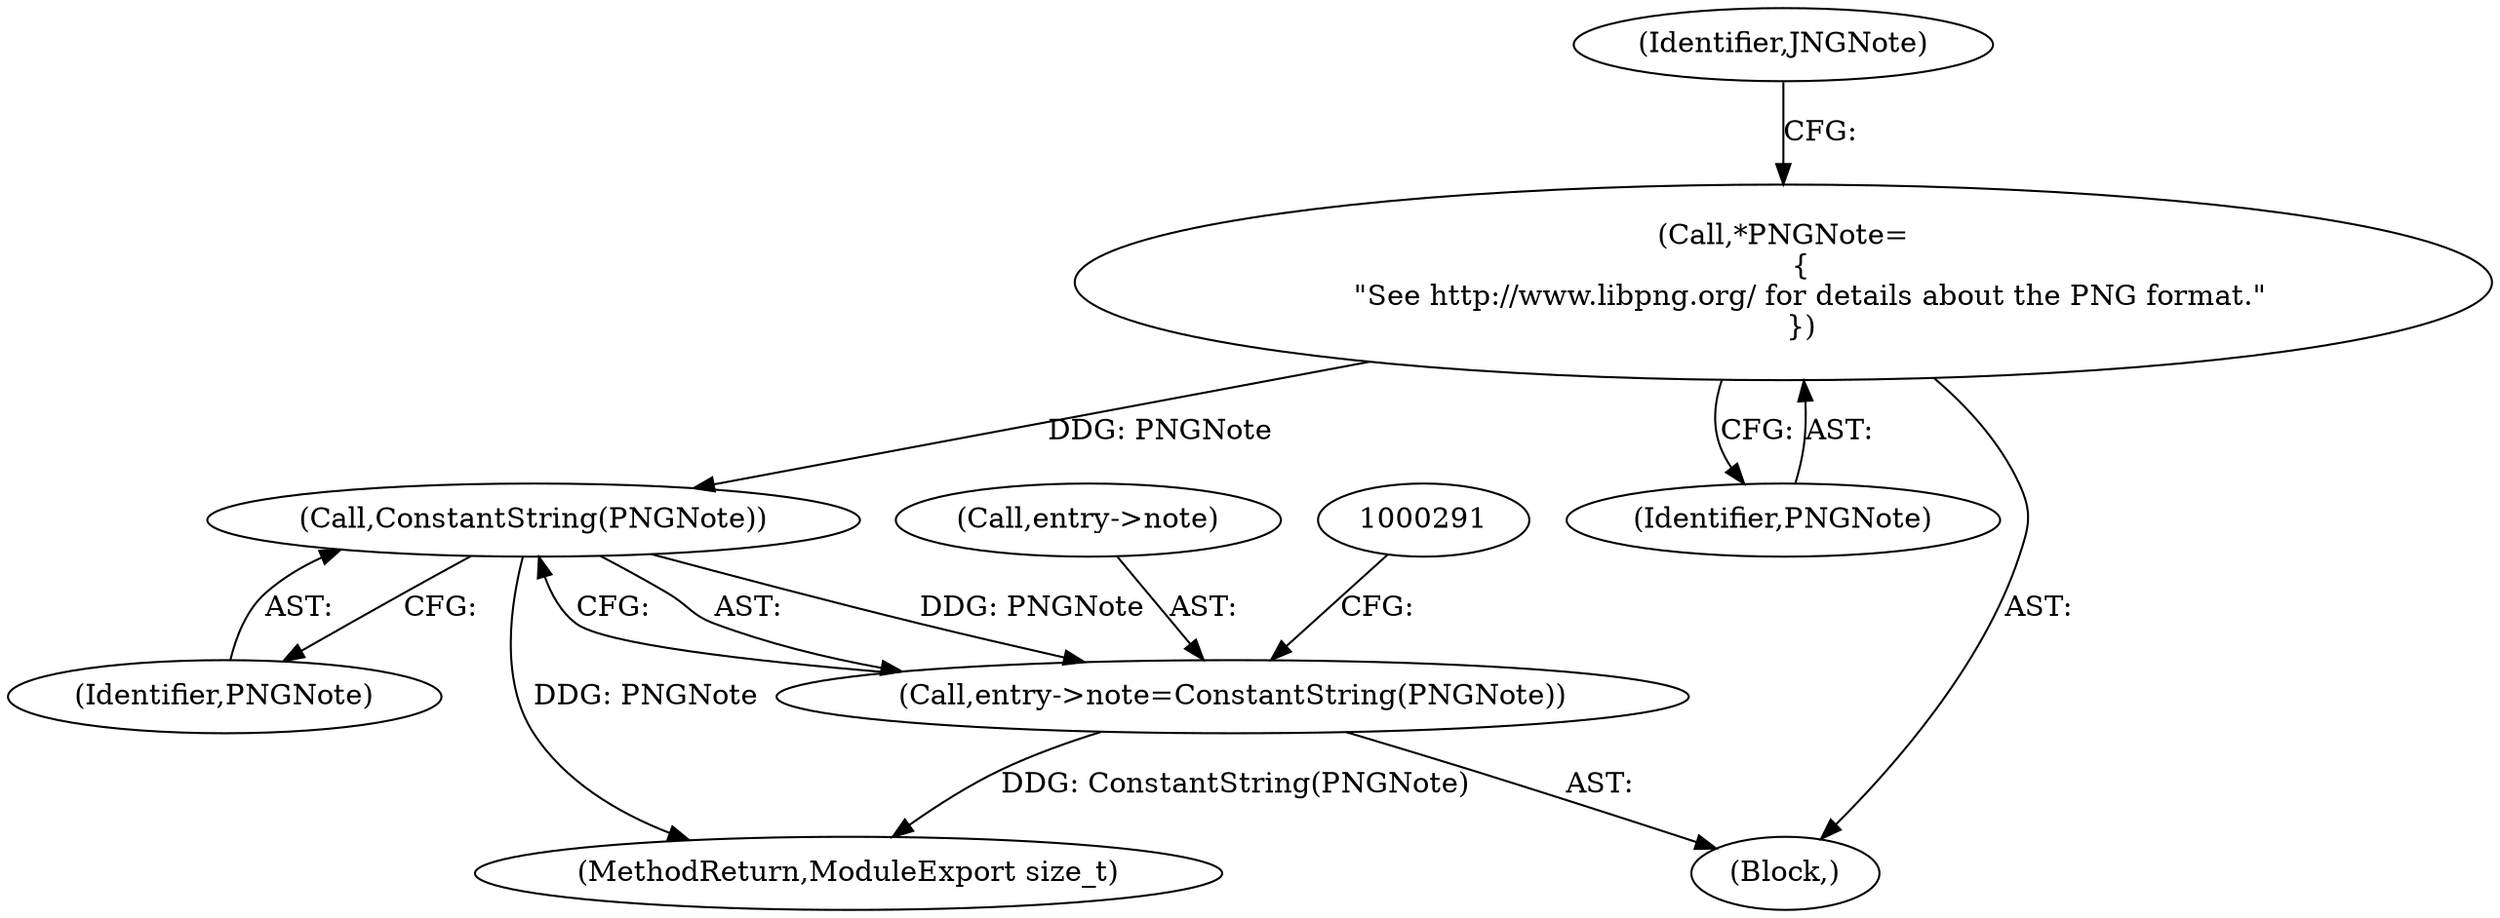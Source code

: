 digraph "0_ImageMagick_aa84944b405acebbeefe871d0f64969b9e9f31ac_1@pointer" {
"1000106" [label="(Call,*PNGNote=\n    {\n      \"See http://www.libpng.org/ for details about the PNG format.\"\n    })"];
"1000288" [label="(Call,ConstantString(PNGNote))"];
"1000284" [label="(Call,entry->note=ConstantString(PNGNote))"];
"1000107" [label="(Identifier,PNGNote)"];
"1000285" [label="(Call,entry->note)"];
"1000284" [label="(Call,entry->note=ConstantString(PNGNote))"];
"1000288" [label="(Call,ConstantString(PNGNote))"];
"1000289" [label="(Identifier,PNGNote)"];
"1000750" [label="(MethodReturn,ModuleExport size_t)"];
"1000110" [label="(Identifier,JNGNote)"];
"1000102" [label="(Block,)"];
"1000106" [label="(Call,*PNGNote=\n    {\n      \"See http://www.libpng.org/ for details about the PNG format.\"\n    })"];
"1000106" -> "1000102"  [label="AST: "];
"1000106" -> "1000107"  [label="CFG: "];
"1000107" -> "1000106"  [label="AST: "];
"1000110" -> "1000106"  [label="CFG: "];
"1000106" -> "1000288"  [label="DDG: PNGNote"];
"1000288" -> "1000284"  [label="AST: "];
"1000288" -> "1000289"  [label="CFG: "];
"1000289" -> "1000288"  [label="AST: "];
"1000284" -> "1000288"  [label="CFG: "];
"1000288" -> "1000750"  [label="DDG: PNGNote"];
"1000288" -> "1000284"  [label="DDG: PNGNote"];
"1000284" -> "1000102"  [label="AST: "];
"1000285" -> "1000284"  [label="AST: "];
"1000291" -> "1000284"  [label="CFG: "];
"1000284" -> "1000750"  [label="DDG: ConstantString(PNGNote)"];
}
